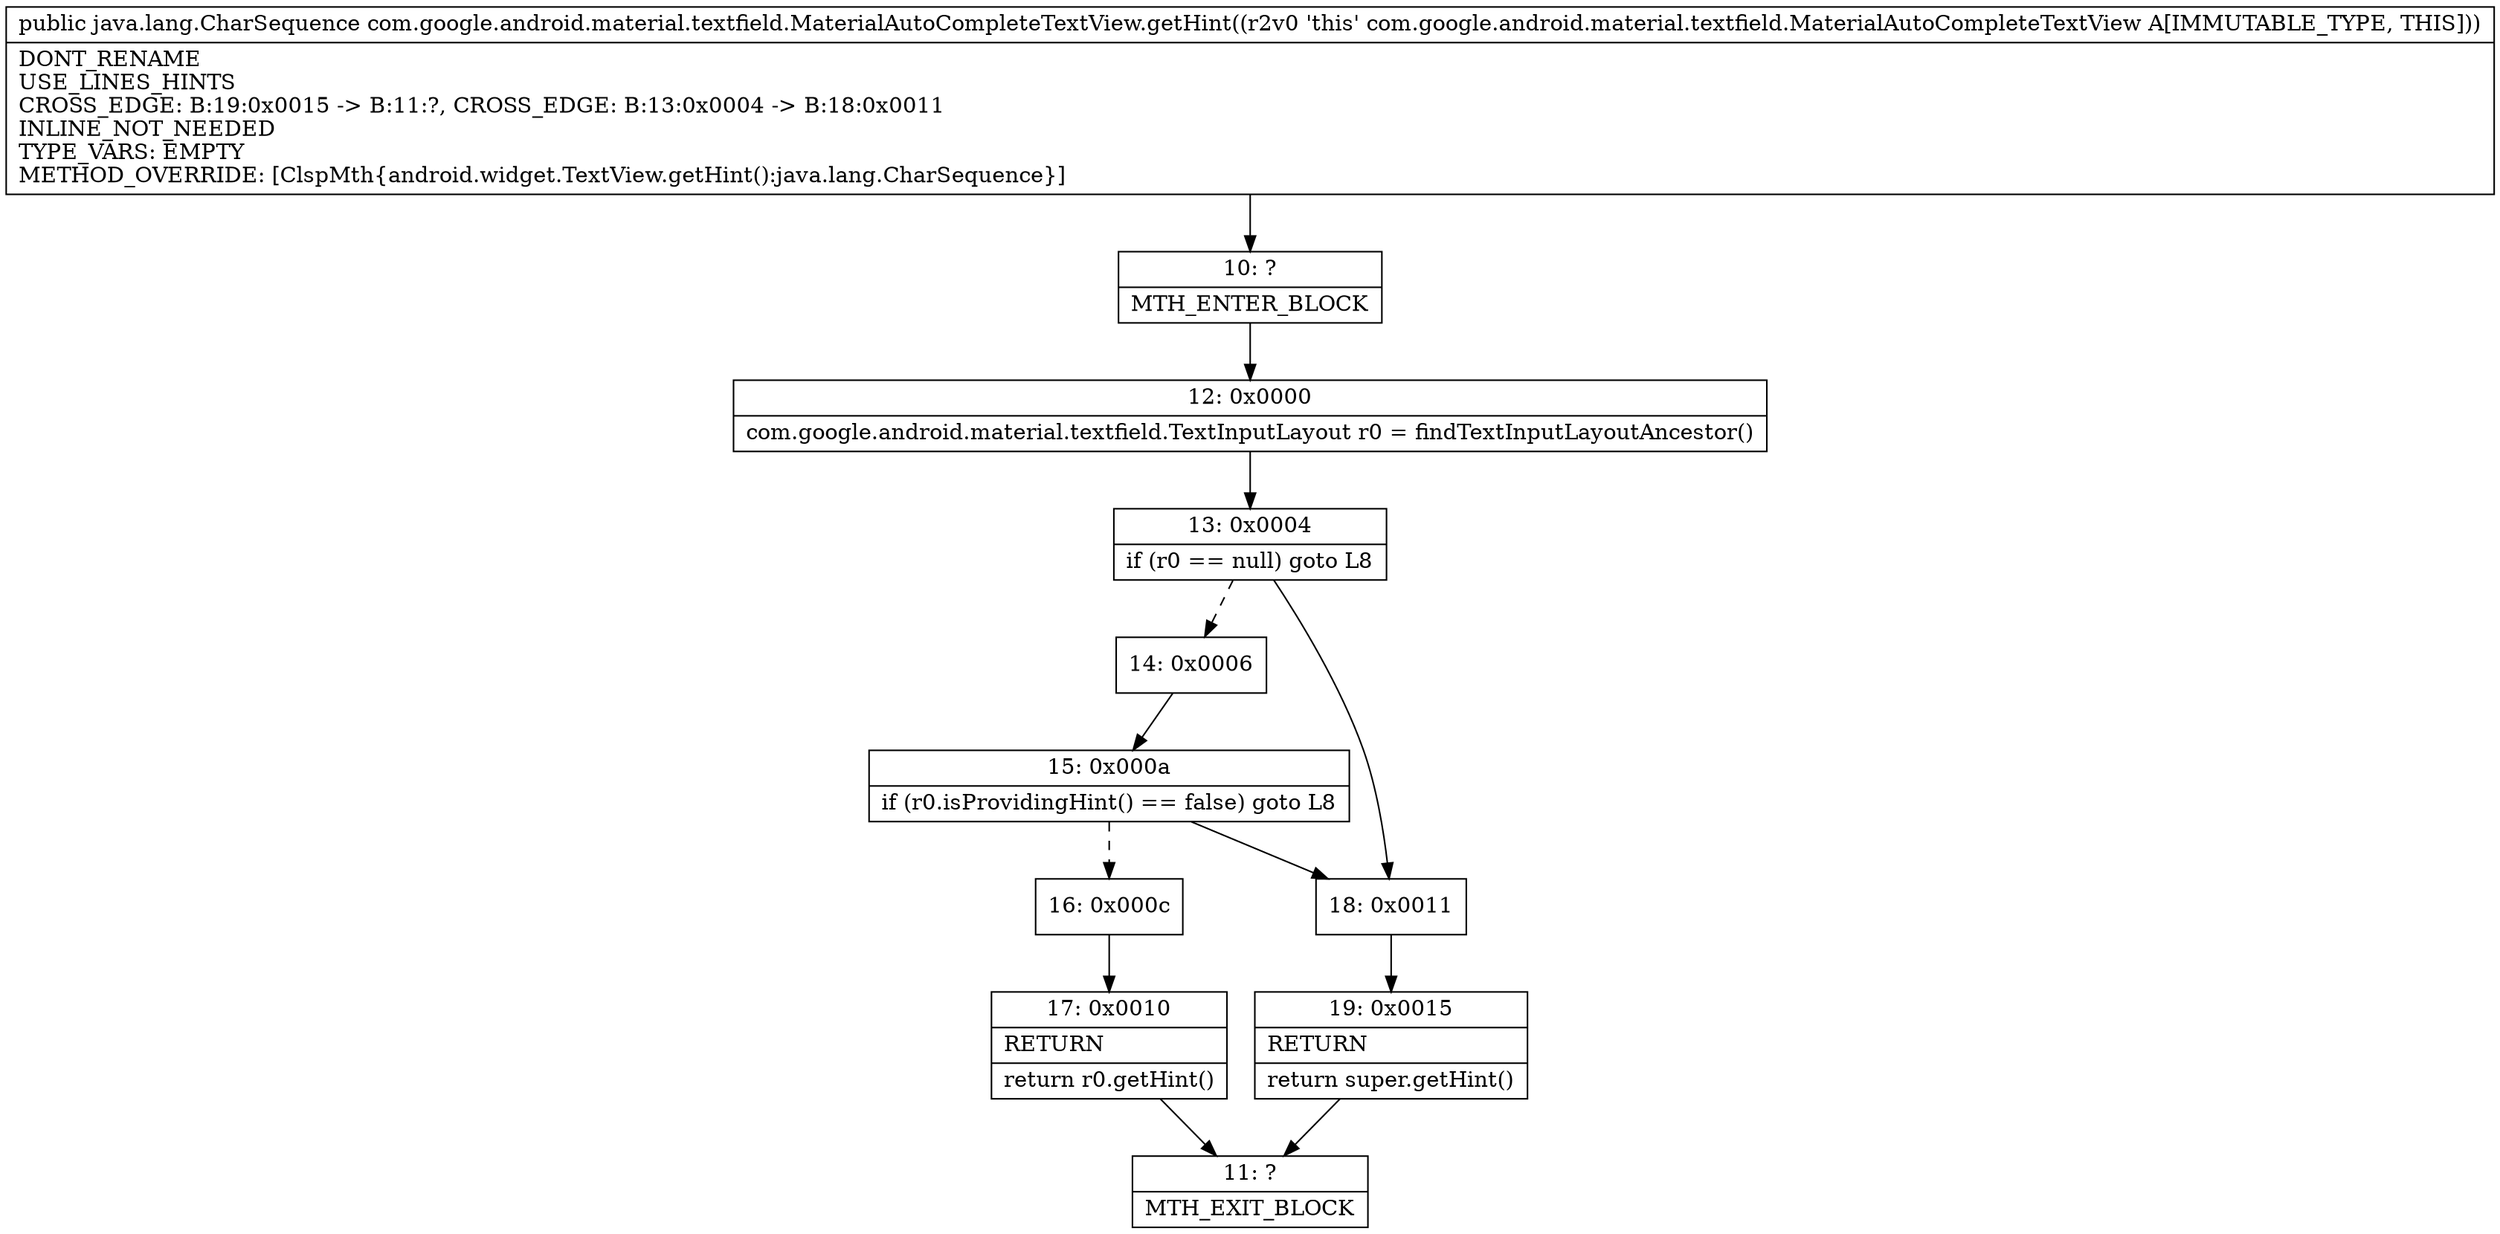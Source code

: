 digraph "CFG forcom.google.android.material.textfield.MaterialAutoCompleteTextView.getHint()Ljava\/lang\/CharSequence;" {
Node_10 [shape=record,label="{10\:\ ?|MTH_ENTER_BLOCK\l}"];
Node_12 [shape=record,label="{12\:\ 0x0000|com.google.android.material.textfield.TextInputLayout r0 = findTextInputLayoutAncestor()\l}"];
Node_13 [shape=record,label="{13\:\ 0x0004|if (r0 == null) goto L8\l}"];
Node_14 [shape=record,label="{14\:\ 0x0006}"];
Node_15 [shape=record,label="{15\:\ 0x000a|if (r0.isProvidingHint() == false) goto L8\l}"];
Node_16 [shape=record,label="{16\:\ 0x000c}"];
Node_17 [shape=record,label="{17\:\ 0x0010|RETURN\l|return r0.getHint()\l}"];
Node_11 [shape=record,label="{11\:\ ?|MTH_EXIT_BLOCK\l}"];
Node_18 [shape=record,label="{18\:\ 0x0011}"];
Node_19 [shape=record,label="{19\:\ 0x0015|RETURN\l|return super.getHint()\l}"];
MethodNode[shape=record,label="{public java.lang.CharSequence com.google.android.material.textfield.MaterialAutoCompleteTextView.getHint((r2v0 'this' com.google.android.material.textfield.MaterialAutoCompleteTextView A[IMMUTABLE_TYPE, THIS]))  | DONT_RENAME\lUSE_LINES_HINTS\lCROSS_EDGE: B:19:0x0015 \-\> B:11:?, CROSS_EDGE: B:13:0x0004 \-\> B:18:0x0011\lINLINE_NOT_NEEDED\lTYPE_VARS: EMPTY\lMETHOD_OVERRIDE: [ClspMth\{android.widget.TextView.getHint():java.lang.CharSequence\}]\l}"];
MethodNode -> Node_10;Node_10 -> Node_12;
Node_12 -> Node_13;
Node_13 -> Node_14[style=dashed];
Node_13 -> Node_18;
Node_14 -> Node_15;
Node_15 -> Node_16[style=dashed];
Node_15 -> Node_18;
Node_16 -> Node_17;
Node_17 -> Node_11;
Node_18 -> Node_19;
Node_19 -> Node_11;
}

